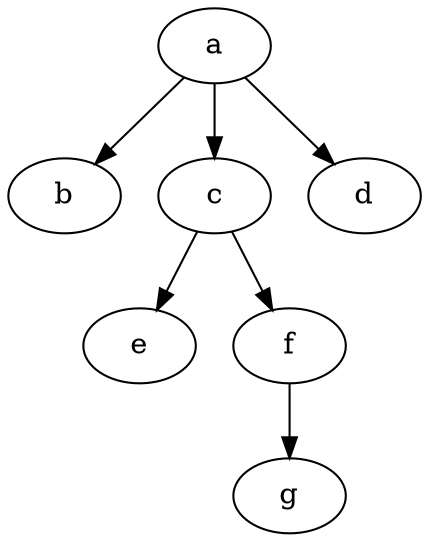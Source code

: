 digraph {
    rankdir=TB;

    a -> b;
    a -> c;
    a -> d;
    c -> e;
    c -> f;
    f -> g;
}
